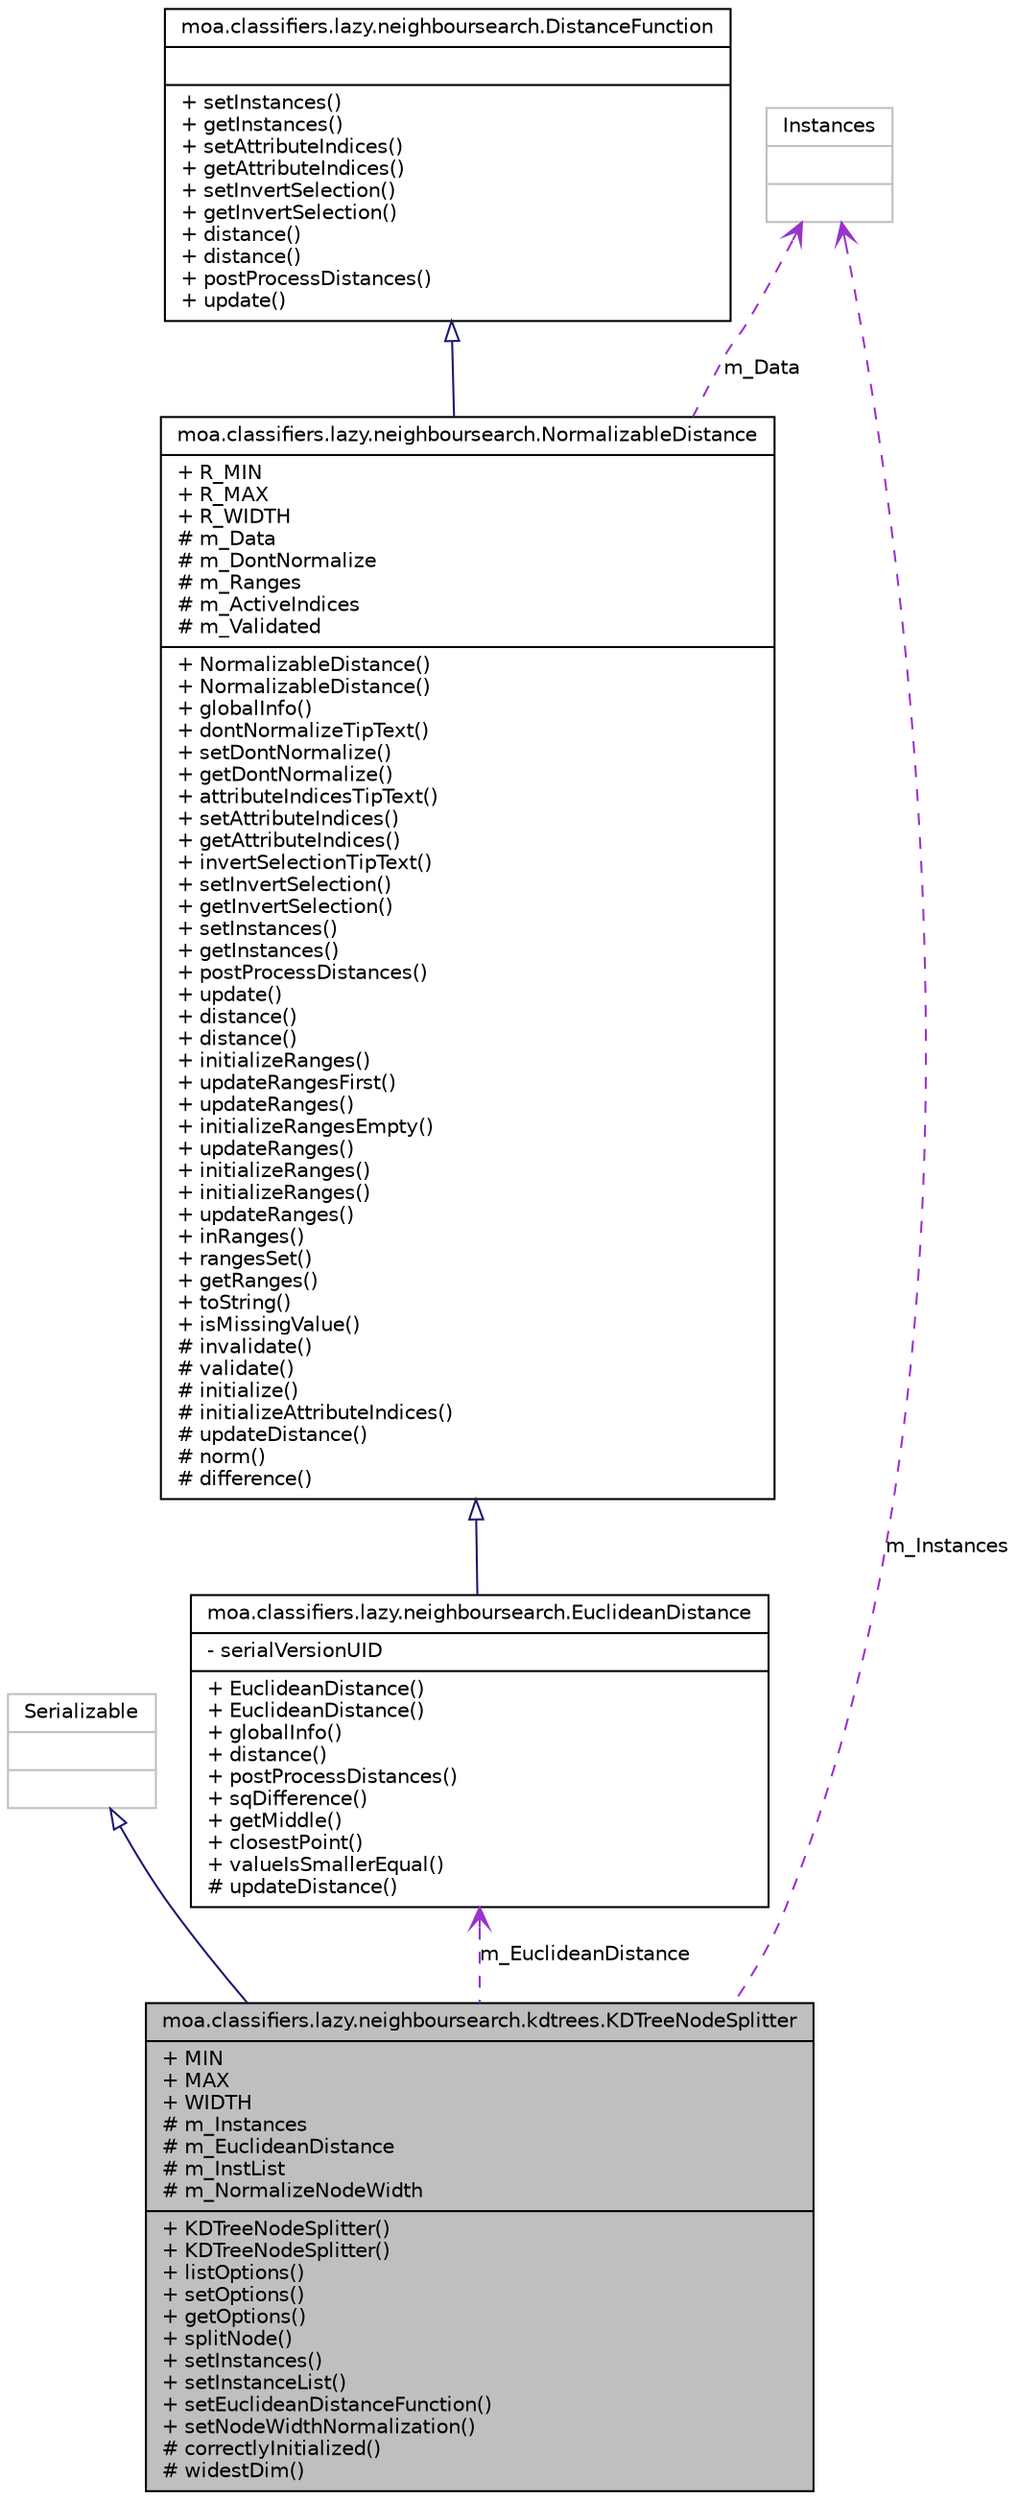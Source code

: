 digraph G
{
  edge [fontname="Helvetica",fontsize="10",labelfontname="Helvetica",labelfontsize="10"];
  node [fontname="Helvetica",fontsize="10",shape=record];
  Node1 [label="{moa.classifiers.lazy.neighboursearch.kdtrees.KDTreeNodeSplitter\n|+ MIN\l+ MAX\l+ WIDTH\l# m_Instances\l# m_EuclideanDistance\l# m_InstList\l# m_NormalizeNodeWidth\l|+ KDTreeNodeSplitter()\l+ KDTreeNodeSplitter()\l+ listOptions()\l+ setOptions()\l+ getOptions()\l+ splitNode()\l+ setInstances()\l+ setInstanceList()\l+ setEuclideanDistanceFunction()\l+ setNodeWidthNormalization()\l# correctlyInitialized()\l# widestDim()\l}",height=0.2,width=0.4,color="black", fillcolor="grey75", style="filled" fontcolor="black"];
  Node2 -> Node1 [dir=back,color="midnightblue",fontsize="10",style="solid",arrowtail="empty",fontname="Helvetica"];
  Node2 [label="{Serializable\n||}",height=0.2,width=0.4,color="grey75", fillcolor="white", style="filled"];
  Node3 -> Node1 [dir=back,color="darkorchid3",fontsize="10",style="dashed",label="m_EuclideanDistance",arrowtail="open",fontname="Helvetica"];
  Node3 [label="{moa.classifiers.lazy.neighboursearch.EuclideanDistance\n|- serialVersionUID\l|+ EuclideanDistance()\l+ EuclideanDistance()\l+ globalInfo()\l+ distance()\l+ postProcessDistances()\l+ sqDifference()\l+ getMiddle()\l+ closestPoint()\l+ valueIsSmallerEqual()\l# updateDistance()\l}",height=0.2,width=0.4,color="black", fillcolor="white", style="filled",URL="$classmoa_1_1classifiers_1_1lazy_1_1neighboursearch_1_1EuclideanDistance.html",tooltip="Implementing Euclidean distance (or similarity) function."];
  Node4 -> Node3 [dir=back,color="midnightblue",fontsize="10",style="solid",arrowtail="empty",fontname="Helvetica"];
  Node4 [label="{moa.classifiers.lazy.neighboursearch.NormalizableDistance\n|+ R_MIN\l+ R_MAX\l+ R_WIDTH\l# m_Data\l# m_DontNormalize\l# m_Ranges\l# m_ActiveIndices\l# m_Validated\l|+ NormalizableDistance()\l+ NormalizableDistance()\l+ globalInfo()\l+ dontNormalizeTipText()\l+ setDontNormalize()\l+ getDontNormalize()\l+ attributeIndicesTipText()\l+ setAttributeIndices()\l+ getAttributeIndices()\l+ invertSelectionTipText()\l+ setInvertSelection()\l+ getInvertSelection()\l+ setInstances()\l+ getInstances()\l+ postProcessDistances()\l+ update()\l+ distance()\l+ distance()\l+ initializeRanges()\l+ updateRangesFirst()\l+ updateRanges()\l+ initializeRangesEmpty()\l+ updateRanges()\l+ initializeRanges()\l+ initializeRanges()\l+ updateRanges()\l+ inRanges()\l+ rangesSet()\l+ getRanges()\l+ toString()\l+ isMissingValue()\l# invalidate()\l# validate()\l# initialize()\l# initializeAttributeIndices()\l# updateDistance()\l# norm()\l# difference()\l}",height=0.2,width=0.4,color="black", fillcolor="white", style="filled",URL="$classmoa_1_1classifiers_1_1lazy_1_1neighboursearch_1_1NormalizableDistance.html",tooltip="Represents the abstract ancestor for normalizable distance functions, like Euclidean..."];
  Node5 -> Node4 [dir=back,color="midnightblue",fontsize="10",style="solid",arrowtail="empty",fontname="Helvetica"];
  Node5 [label="{moa.classifiers.lazy.neighboursearch.DistanceFunction\n||+ setInstances()\l+ getInstances()\l+ setAttributeIndices()\l+ getAttributeIndices()\l+ setInvertSelection()\l+ getInvertSelection()\l+ distance()\l+ distance()\l+ postProcessDistances()\l+ update()\l}",height=0.2,width=0.4,color="black", fillcolor="white", style="filled",URL="$interfacemoa_1_1classifiers_1_1lazy_1_1neighboursearch_1_1DistanceFunction.html",tooltip="Interface for any class that can compute and return distances between two instances..."];
  Node6 -> Node4 [dir=back,color="darkorchid3",fontsize="10",style="dashed",label="m_Data",arrowtail="open",fontname="Helvetica"];
  Node6 [label="{Instances\n||}",height=0.2,width=0.4,color="grey75", fillcolor="white", style="filled"];
  Node6 -> Node1 [dir=back,color="darkorchid3",fontsize="10",style="dashed",label="m_Instances",arrowtail="open",fontname="Helvetica"];
}
